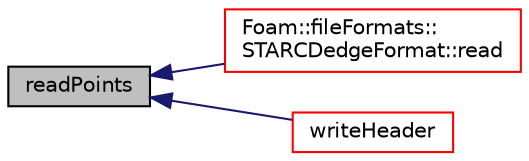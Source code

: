 digraph "readPoints"
{
  bgcolor="transparent";
  edge [fontname="Helvetica",fontsize="10",labelfontname="Helvetica",labelfontsize="10"];
  node [fontname="Helvetica",fontsize="10",shape=record];
  rankdir="LR";
  Node274 [label="readPoints",height=0.2,width=0.4,color="black", fillcolor="grey75", style="filled", fontcolor="black"];
  Node274 -> Node275 [dir="back",color="midnightblue",fontsize="10",style="solid",fontname="Helvetica"];
  Node275 [label="Foam::fileFormats::\lSTARCDedgeFormat::read",height=0.2,width=0.4,color="red",URL="$a22541.html#a464ebd67acbdff0014d4dae69e3ec4be",tooltip="Read from file. "];
  Node274 -> Node278 [dir="back",color="midnightblue",fontsize="10",style="solid",fontname="Helvetica"];
  Node278 [label="writeHeader",height=0.2,width=0.4,color="red",URL="$a22649.html#a22e88f3f48919f40209868c785a7789c",tooltip="Write header for fileType (CELL|VERTEX|BOUNDARY) "];
}
